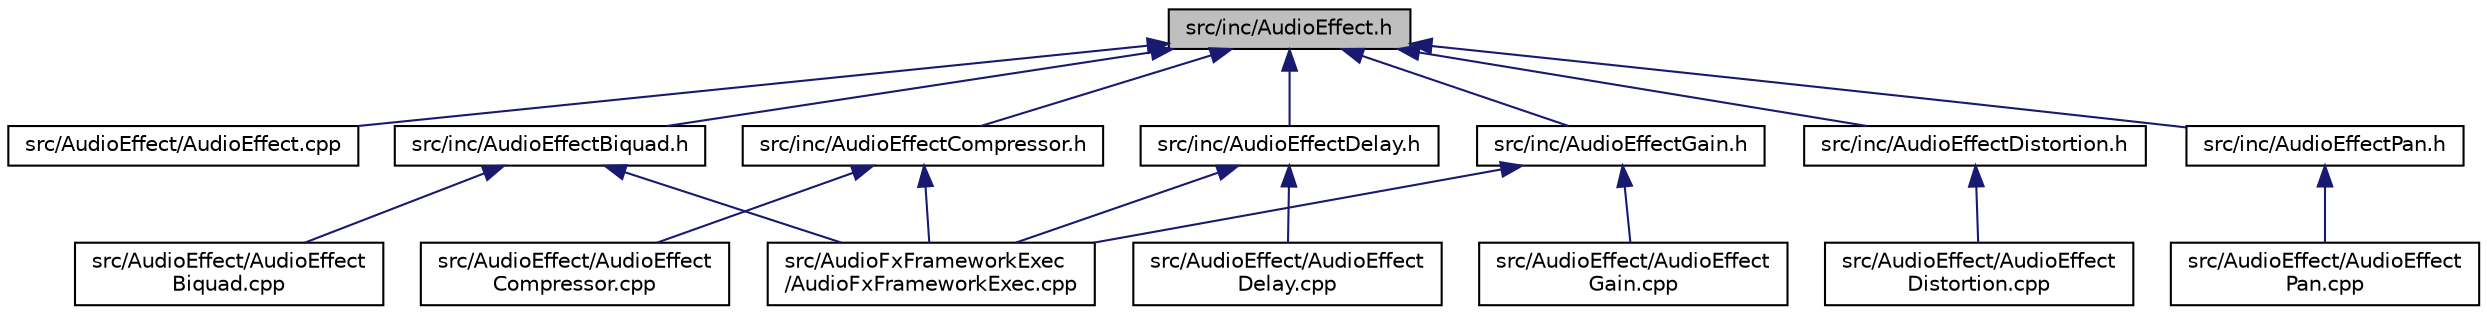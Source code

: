 digraph "src/inc/AudioEffect.h"
{
 // LATEX_PDF_SIZE
  edge [fontname="Helvetica",fontsize="10",labelfontname="Helvetica",labelfontsize="10"];
  node [fontname="Helvetica",fontsize="10",shape=record];
  Node1 [label="src/inc/AudioEffect.h",height=0.2,width=0.4,color="black", fillcolor="grey75", style="filled", fontcolor="black",tooltip=" "];
  Node1 -> Node2 [dir="back",color="midnightblue",fontsize="10",style="solid",fontname="Helvetica"];
  Node2 [label="src/AudioEffect/AudioEffect.cpp",height=0.2,width=0.4,color="black", fillcolor="white", style="filled",URL="$_audio_effect_8cpp.html",tooltip=" "];
  Node1 -> Node3 [dir="back",color="midnightblue",fontsize="10",style="solid",fontname="Helvetica"];
  Node3 [label="src/inc/AudioEffectBiquad.h",height=0.2,width=0.4,color="black", fillcolor="white", style="filled",URL="$_audio_effect_biquad_8h.html",tooltip=" "];
  Node3 -> Node4 [dir="back",color="midnightblue",fontsize="10",style="solid",fontname="Helvetica"];
  Node4 [label="src/AudioEffect/AudioEffect\lBiquad.cpp",height=0.2,width=0.4,color="black", fillcolor="white", style="filled",URL="$_audio_effect_biquad_8cpp.html",tooltip=" "];
  Node3 -> Node5 [dir="back",color="midnightblue",fontsize="10",style="solid",fontname="Helvetica"];
  Node5 [label="src/AudioFxFrameworkExec\l/AudioFxFrameworkExec.cpp",height=0.2,width=0.4,color="black", fillcolor="white", style="filled",URL="$_audio_fx_framework_exec_8cpp.html",tooltip=" "];
  Node1 -> Node6 [dir="back",color="midnightblue",fontsize="10",style="solid",fontname="Helvetica"];
  Node6 [label="src/inc/AudioEffectCompressor.h",height=0.2,width=0.4,color="black", fillcolor="white", style="filled",URL="$_audio_effect_compressor_8h.html",tooltip=" "];
  Node6 -> Node7 [dir="back",color="midnightblue",fontsize="10",style="solid",fontname="Helvetica"];
  Node7 [label="src/AudioEffect/AudioEffect\lCompressor.cpp",height=0.2,width=0.4,color="black", fillcolor="white", style="filled",URL="$_audio_effect_compressor_8cpp.html",tooltip=" "];
  Node6 -> Node5 [dir="back",color="midnightblue",fontsize="10",style="solid",fontname="Helvetica"];
  Node1 -> Node8 [dir="back",color="midnightblue",fontsize="10",style="solid",fontname="Helvetica"];
  Node8 [label="src/inc/AudioEffectDelay.h",height=0.2,width=0.4,color="black", fillcolor="white", style="filled",URL="$_audio_effect_delay_8h.html",tooltip=" "];
  Node8 -> Node9 [dir="back",color="midnightblue",fontsize="10",style="solid",fontname="Helvetica"];
  Node9 [label="src/AudioEffect/AudioEffect\lDelay.cpp",height=0.2,width=0.4,color="black", fillcolor="white", style="filled",URL="$_audio_effect_delay_8cpp.html",tooltip=" "];
  Node8 -> Node5 [dir="back",color="midnightblue",fontsize="10",style="solid",fontname="Helvetica"];
  Node1 -> Node10 [dir="back",color="midnightblue",fontsize="10",style="solid",fontname="Helvetica"];
  Node10 [label="src/inc/AudioEffectDistortion.h",height=0.2,width=0.4,color="black", fillcolor="white", style="filled",URL="$_audio_effect_distortion_8h.html",tooltip=" "];
  Node10 -> Node11 [dir="back",color="midnightblue",fontsize="10",style="solid",fontname="Helvetica"];
  Node11 [label="src/AudioEffect/AudioEffect\lDistortion.cpp",height=0.2,width=0.4,color="black", fillcolor="white", style="filled",URL="$_audio_effect_distortion_8cpp.html",tooltip=" "];
  Node1 -> Node12 [dir="back",color="midnightblue",fontsize="10",style="solid",fontname="Helvetica"];
  Node12 [label="src/inc/AudioEffectGain.h",height=0.2,width=0.4,color="black", fillcolor="white", style="filled",URL="$_audio_effect_gain_8h.html",tooltip=" "];
  Node12 -> Node13 [dir="back",color="midnightblue",fontsize="10",style="solid",fontname="Helvetica"];
  Node13 [label="src/AudioEffect/AudioEffect\lGain.cpp",height=0.2,width=0.4,color="black", fillcolor="white", style="filled",URL="$_audio_effect_gain_8cpp.html",tooltip=" "];
  Node12 -> Node5 [dir="back",color="midnightblue",fontsize="10",style="solid",fontname="Helvetica"];
  Node1 -> Node14 [dir="back",color="midnightblue",fontsize="10",style="solid",fontname="Helvetica"];
  Node14 [label="src/inc/AudioEffectPan.h",height=0.2,width=0.4,color="black", fillcolor="white", style="filled",URL="$_audio_effect_pan_8h.html",tooltip=" "];
  Node14 -> Node15 [dir="back",color="midnightblue",fontsize="10",style="solid",fontname="Helvetica"];
  Node15 [label="src/AudioEffect/AudioEffect\lPan.cpp",height=0.2,width=0.4,color="black", fillcolor="white", style="filled",URL="$_audio_effect_pan_8cpp.html",tooltip=" "];
}
